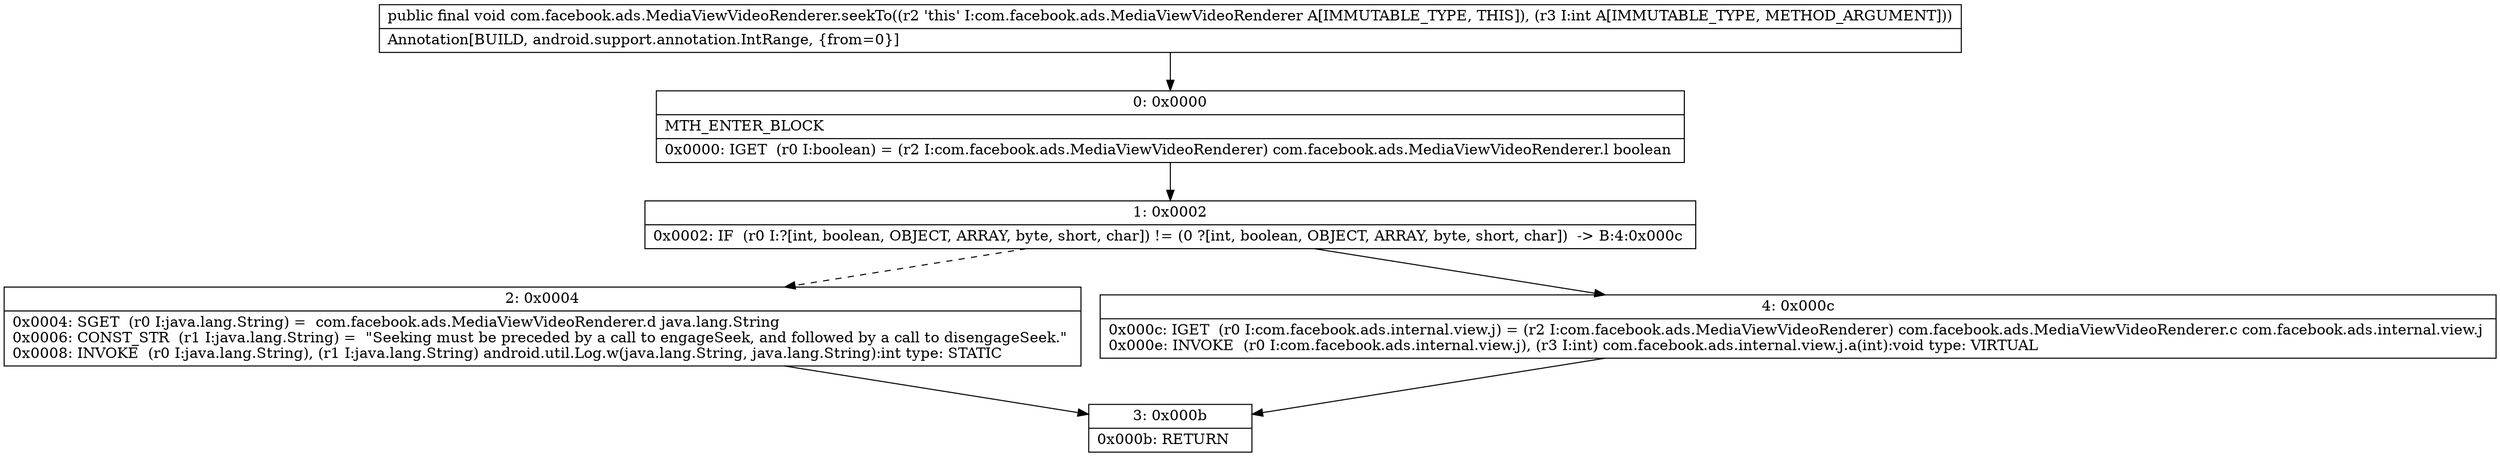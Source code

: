 digraph "CFG forcom.facebook.ads.MediaViewVideoRenderer.seekTo(I)V" {
Node_0 [shape=record,label="{0\:\ 0x0000|MTH_ENTER_BLOCK\l|0x0000: IGET  (r0 I:boolean) = (r2 I:com.facebook.ads.MediaViewVideoRenderer) com.facebook.ads.MediaViewVideoRenderer.l boolean \l}"];
Node_1 [shape=record,label="{1\:\ 0x0002|0x0002: IF  (r0 I:?[int, boolean, OBJECT, ARRAY, byte, short, char]) != (0 ?[int, boolean, OBJECT, ARRAY, byte, short, char])  \-\> B:4:0x000c \l}"];
Node_2 [shape=record,label="{2\:\ 0x0004|0x0004: SGET  (r0 I:java.lang.String) =  com.facebook.ads.MediaViewVideoRenderer.d java.lang.String \l0x0006: CONST_STR  (r1 I:java.lang.String) =  \"Seeking must be preceded by a call to engageSeek, and followed by a call to disengageSeek.\" \l0x0008: INVOKE  (r0 I:java.lang.String), (r1 I:java.lang.String) android.util.Log.w(java.lang.String, java.lang.String):int type: STATIC \l}"];
Node_3 [shape=record,label="{3\:\ 0x000b|0x000b: RETURN   \l}"];
Node_4 [shape=record,label="{4\:\ 0x000c|0x000c: IGET  (r0 I:com.facebook.ads.internal.view.j) = (r2 I:com.facebook.ads.MediaViewVideoRenderer) com.facebook.ads.MediaViewVideoRenderer.c com.facebook.ads.internal.view.j \l0x000e: INVOKE  (r0 I:com.facebook.ads.internal.view.j), (r3 I:int) com.facebook.ads.internal.view.j.a(int):void type: VIRTUAL \l}"];
MethodNode[shape=record,label="{public final void com.facebook.ads.MediaViewVideoRenderer.seekTo((r2 'this' I:com.facebook.ads.MediaViewVideoRenderer A[IMMUTABLE_TYPE, THIS]), (r3 I:int A[IMMUTABLE_TYPE, METHOD_ARGUMENT]))  | Annotation[BUILD, android.support.annotation.IntRange, \{from=0\}]\l}"];
MethodNode -> Node_0;
Node_0 -> Node_1;
Node_1 -> Node_2[style=dashed];
Node_1 -> Node_4;
Node_2 -> Node_3;
Node_4 -> Node_3;
}

